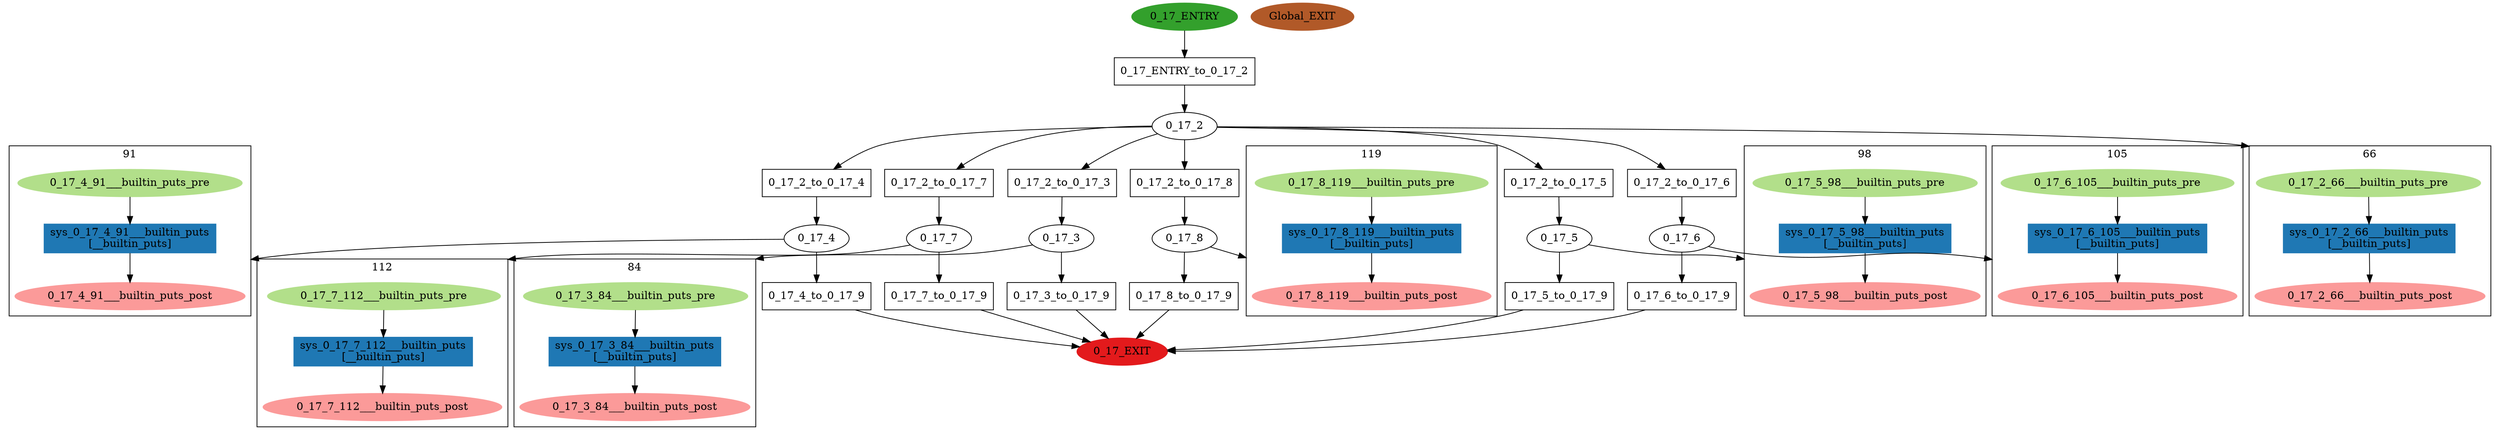 digraph model { 
compound=true; 
node  [style="filled", colorscheme="paired12"];  "0_17_4" [shape=ellipse, style=""];
subgraph "cluster_0_17_4_91" { 
label="91"  "0_17_4_91___builtin_puts_post" [shape=ellipse, style=""];
  "0_17_4_91___builtin_puts_pre" [shape=ellipse, style=""];
  "sys_0_17_4_91___builtin_puts" [shape=box, style=""];
  "sys_0_17_4_91___builtin_puts" [color=2, style=filled];
  "sys_0_17_4_91___builtin_puts" [label="sys_0_17_4_91___builtin_puts\n[__builtin_puts]"];
  "sys_0_17_4_91___builtin_puts" -> "0_17_4_91___builtin_puts_post" [label="", arrowhead="normal"];
  "0_17_4_91___builtin_puts_pre" -> "sys_0_17_4_91___builtin_puts" [label="", arrowhead="normal"];
}
  "0_17_4" -> "0_17_4_91___builtin_puts_post" [lhead="cluster_0_17_4_91"];
  "0_17_4_91___builtin_puts_pre" [color=3, style=filled];
  "0_17_4_91___builtin_puts_post" [color=5, style=filled];
  "0_17_5" [shape=ellipse, style=""];
subgraph "cluster_0_17_5_98" { 
label="98"  "0_17_5_98___builtin_puts_post" [shape=ellipse, style=""];
  "0_17_5_98___builtin_puts_pre" [shape=ellipse, style=""];
  "sys_0_17_5_98___builtin_puts" [shape=box, style=""];
  "sys_0_17_5_98___builtin_puts" [color=2, style=filled];
  "sys_0_17_5_98___builtin_puts" [label="sys_0_17_5_98___builtin_puts\n[__builtin_puts]"];
  "0_17_5_98___builtin_puts_pre" -> "sys_0_17_5_98___builtin_puts" [label="", arrowhead="normal"];
  "sys_0_17_5_98___builtin_puts" -> "0_17_5_98___builtin_puts_post" [label="", arrowhead="normal"];
}
  "0_17_5" -> "0_17_5_98___builtin_puts_post" [lhead="cluster_0_17_5_98"];
  "0_17_5_98___builtin_puts_pre" [color=3, style=filled];
  "0_17_5_98___builtin_puts_post" [color=5, style=filled];
  "0_17_2" [shape=ellipse, style=""];
subgraph "cluster_0_17_2_66" { 
label="66"  "0_17_2_66___builtin_puts_pre" [shape=ellipse, style=""];
  "0_17_2_66___builtin_puts_post" [shape=ellipse, style=""];
  "sys_0_17_2_66___builtin_puts" [shape=box, style=""];
  "sys_0_17_2_66___builtin_puts" [color=2, style=filled];
  "sys_0_17_2_66___builtin_puts" [label="sys_0_17_2_66___builtin_puts\n[__builtin_puts]"];
  "0_17_2_66___builtin_puts_pre" -> "sys_0_17_2_66___builtin_puts" [label="", arrowhead="normal"];
  "sys_0_17_2_66___builtin_puts" -> "0_17_2_66___builtin_puts_post" [label="", arrowhead="normal"];
}
  "0_17_2" -> "0_17_2_66___builtin_puts_pre" [lhead="cluster_0_17_2_66"];
  "0_17_2_66___builtin_puts_pre" [color=3, style=filled];
  "0_17_2_66___builtin_puts_post" [color=5, style=filled];
  "0_17_ENTRY" [shape=ellipse, color=4, style=filled];
  "0_17_3" [shape=ellipse, style=""];
subgraph "cluster_0_17_3_84" { 
label="84"  "0_17_3_84___builtin_puts_pre" [shape=ellipse, style=""];
  "0_17_3_84___builtin_puts_post" [shape=ellipse, style=""];
  "sys_0_17_3_84___builtin_puts" [shape=box, style=""];
  "sys_0_17_3_84___builtin_puts" [color=2, style=filled];
  "sys_0_17_3_84___builtin_puts" [label="sys_0_17_3_84___builtin_puts\n[__builtin_puts]"];
  "0_17_3_84___builtin_puts_pre" -> "sys_0_17_3_84___builtin_puts" [label="", arrowhead="normal"];
  "sys_0_17_3_84___builtin_puts" -> "0_17_3_84___builtin_puts_post" [label="", arrowhead="normal"];
}
  "0_17_3" -> "0_17_3_84___builtin_puts_pre" [lhead="cluster_0_17_3_84"];
  "0_17_3_84___builtin_puts_pre" [color=3, style=filled];
  "0_17_3_84___builtin_puts_post" [color=5, style=filled];
  "0_17_8" [shape=ellipse, style=""];
subgraph "cluster_0_17_8_119" { 
label="119"  "0_17_8_119___builtin_puts_post" [shape=ellipse, style=""];
  "0_17_8_119___builtin_puts_pre" [shape=ellipse, style=""];
  "sys_0_17_8_119___builtin_puts" [shape=box, style=""];
  "sys_0_17_8_119___builtin_puts" [color=2, style=filled];
  "sys_0_17_8_119___builtin_puts" [label="sys_0_17_8_119___builtin_puts\n[__builtin_puts]"];
  "0_17_8_119___builtin_puts_pre" -> "sys_0_17_8_119___builtin_puts" [label="", arrowhead="normal"];
  "sys_0_17_8_119___builtin_puts" -> "0_17_8_119___builtin_puts_post" [label="", arrowhead="normal"];
}
  "0_17_8" -> "0_17_8_119___builtin_puts_post" [lhead="cluster_0_17_8_119"];
  "0_17_8_119___builtin_puts_pre" [color=3, style=filled];
  "0_17_8_119___builtin_puts_post" [color=5, style=filled];
  "0_17_6" [shape=ellipse, style=""];
subgraph "cluster_0_17_6_105" { 
label="105"  "0_17_6_105___builtin_puts_post" [shape=ellipse, style=""];
  "0_17_6_105___builtin_puts_pre" [shape=ellipse, style=""];
  "sys_0_17_6_105___builtin_puts" [shape=box, style=""];
  "sys_0_17_6_105___builtin_puts" [color=2, style=filled];
  "sys_0_17_6_105___builtin_puts" [label="sys_0_17_6_105___builtin_puts\n[__builtin_puts]"];
  "0_17_6_105___builtin_puts_pre" -> "sys_0_17_6_105___builtin_puts" [label="", arrowhead="normal"];
  "sys_0_17_6_105___builtin_puts" -> "0_17_6_105___builtin_puts_post" [label="", arrowhead="normal"];
}
  "0_17_6" -> "0_17_6_105___builtin_puts_post" [lhead="cluster_0_17_6_105"];
  "0_17_6_105___builtin_puts_pre" [color=3, style=filled];
  "0_17_6_105___builtin_puts_post" [color=5, style=filled];
  "0_17_7" [shape=ellipse, style=""];
subgraph "cluster_0_17_7_112" { 
label="112"  "0_17_7_112___builtin_puts_pre" [shape=ellipse, style=""];
  "0_17_7_112___builtin_puts_post" [shape=ellipse, style=""];
  "sys_0_17_7_112___builtin_puts" [shape=box, style=""];
  "sys_0_17_7_112___builtin_puts" [color=2, style=filled];
  "sys_0_17_7_112___builtin_puts" [label="sys_0_17_7_112___builtin_puts\n[__builtin_puts]"];
  "sys_0_17_7_112___builtin_puts" -> "0_17_7_112___builtin_puts_post" [label="", arrowhead="normal"];
  "0_17_7_112___builtin_puts_pre" -> "sys_0_17_7_112___builtin_puts" [label="", arrowhead="normal"];
}
  "0_17_7" -> "0_17_7_112___builtin_puts_pre" [lhead="cluster_0_17_7_112"];
  "0_17_7_112___builtin_puts_pre" [color=3, style=filled];
  "0_17_7_112___builtin_puts_post" [color=5, style=filled];
  "0_17_EXIT" [shape=ellipse, color=6, style=filled];
  "Global_EXIT" [shape=ellipse, color=12, style=filled];
  "0_17_ENTRY_to_0_17_2" [shape=box, style=""];
  "0_17_ENTRY_to_0_17_2" [label="0_17_ENTRY_to_0_17_2\n"];
  "0_17_7_to_0_17_9" [shape=box, style=""];
  "0_17_7_to_0_17_9" [label="0_17_7_to_0_17_9\n"];
  "0_17_5_to_0_17_9" [shape=box, style=""];
  "0_17_5_to_0_17_9" [label="0_17_5_to_0_17_9\n"];
  "0_17_2_to_0_17_3" [shape=box, style=""];
  "0_17_2_to_0_17_3" [label="0_17_2_to_0_17_3\n"];
  "0_17_6_to_0_17_9" [shape=box, style=""];
  "0_17_6_to_0_17_9" [label="0_17_6_to_0_17_9\n"];
  "0_17_2_to_0_17_4" [shape=box, style=""];
  "0_17_2_to_0_17_4" [label="0_17_2_to_0_17_4\n"];
  "0_17_8_to_0_17_9" [shape=box, style=""];
  "0_17_8_to_0_17_9" [label="0_17_8_to_0_17_9\n"];
  "0_17_3_to_0_17_9" [shape=box, style=""];
  "0_17_3_to_0_17_9" [label="0_17_3_to_0_17_9\n"];
  "0_17_2_to_0_17_7" [shape=box, style=""];
  "0_17_2_to_0_17_7" [label="0_17_2_to_0_17_7\n"];
  "0_17_4_to_0_17_9" [shape=box, style=""];
  "0_17_4_to_0_17_9" [label="0_17_4_to_0_17_9\n"];
  "0_17_2_to_0_17_8" [shape=box, style=""];
  "0_17_2_to_0_17_8" [label="0_17_2_to_0_17_8\n"];
  "0_17_2_to_0_17_5" [shape=box, style=""];
  "0_17_2_to_0_17_5" [label="0_17_2_to_0_17_5\n"];
  "0_17_2_to_0_17_6" [shape=box, style=""];
  "0_17_2_to_0_17_6" [label="0_17_2_to_0_17_6\n"];
  "0_17_5" -> "0_17_5_to_0_17_9" [label="", arrowhead="normal"];
  "0_17_7_to_0_17_9" -> "0_17_EXIT" [label="", arrowhead="normal"];
  "0_17_4" -> "0_17_4_to_0_17_9" [label="", arrowhead="normal"];
  "0_17_2" -> "0_17_2_to_0_17_7" [label="", arrowhead="normal"];
  "0_17_ENTRY" -> "0_17_ENTRY_to_0_17_2" [label="", arrowhead="normal"];
  "0_17_6" -> "0_17_6_to_0_17_9" [label="", arrowhead="normal"];
  "0_17_2" -> "0_17_2_to_0_17_6" [label="", arrowhead="normal"];
  "0_17_2" -> "0_17_2_to_0_17_8" [label="", arrowhead="normal"];
  "0_17_2" -> "0_17_2_to_0_17_3" [label="", arrowhead="normal"];
  "0_17_8" -> "0_17_8_to_0_17_9" [label="", arrowhead="normal"];
  "0_17_7" -> "0_17_7_to_0_17_9" [label="", arrowhead="normal"];
  "0_17_2_to_0_17_7" -> "0_17_7" [label="", arrowhead="normal"];
  "0_17_2" -> "0_17_2_to_0_17_4" [label="", arrowhead="normal"];
  "0_17_2_to_0_17_4" -> "0_17_4" [label="", arrowhead="normal"];
  "0_17_6_to_0_17_9" -> "0_17_EXIT" [label="", arrowhead="normal"];
  "0_17_4_to_0_17_9" -> "0_17_EXIT" [label="", arrowhead="normal"];
  "0_17_3" -> "0_17_3_to_0_17_9" [label="", arrowhead="normal"];
  "0_17_2_to_0_17_8" -> "0_17_8" [label="", arrowhead="normal"];
  "0_17_8_to_0_17_9" -> "0_17_EXIT" [label="", arrowhead="normal"];
  "0_17_5_to_0_17_9" -> "0_17_EXIT" [label="", arrowhead="normal"];
  "0_17_3_to_0_17_9" -> "0_17_EXIT" [label="", arrowhead="normal"];
  "0_17_2" -> "0_17_2_to_0_17_5" [label="", arrowhead="normal"];
  "0_17_2_to_0_17_3" -> "0_17_3" [label="", arrowhead="normal"];
  "0_17_2_to_0_17_6" -> "0_17_6" [label="", arrowhead="normal"];
  "0_17_2_to_0_17_5" -> "0_17_5" [label="", arrowhead="normal"];
  "0_17_ENTRY_to_0_17_2" -> "0_17_2" [label="", arrowhead="normal"];
}
